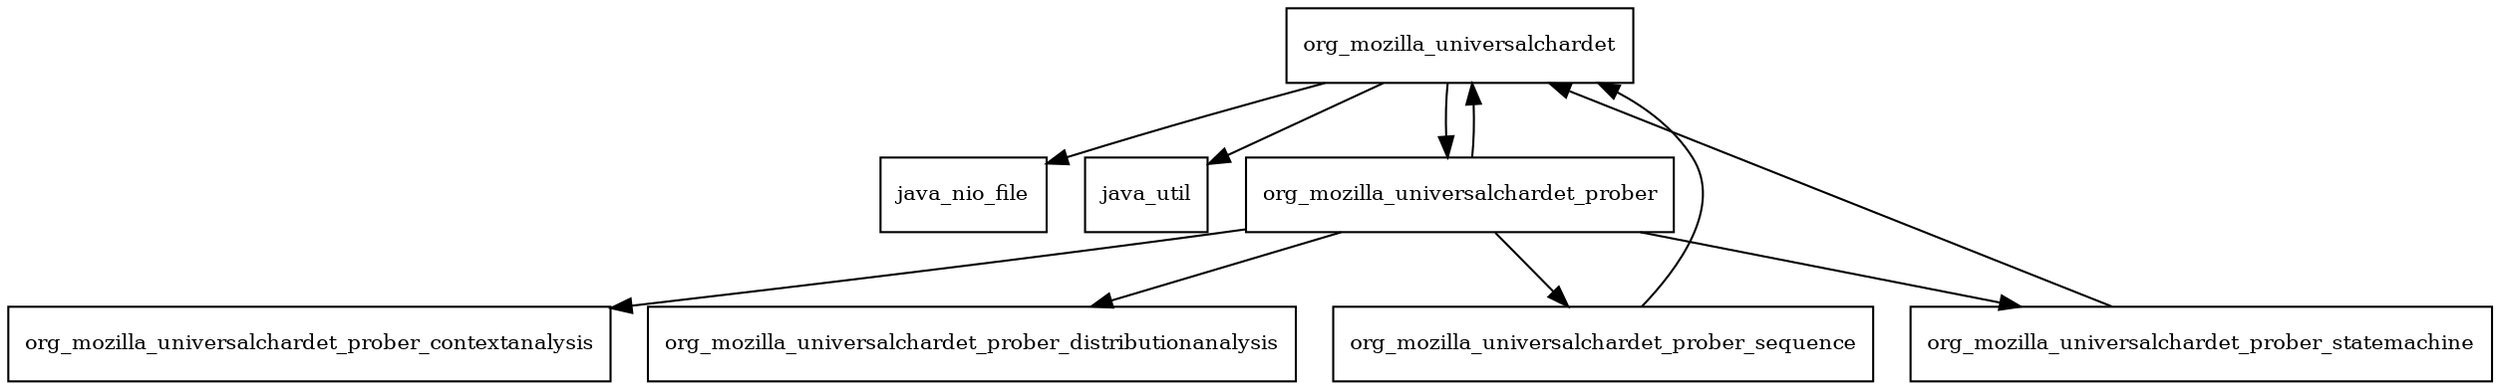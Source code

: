digraph juniversalchardet_2_3_0_package_dependencies {
  node [shape = box, fontsize=10.0];
  org_mozilla_universalchardet -> java_nio_file;
  org_mozilla_universalchardet -> java_util;
  org_mozilla_universalchardet -> org_mozilla_universalchardet_prober;
  org_mozilla_universalchardet_prober -> org_mozilla_universalchardet;
  org_mozilla_universalchardet_prober -> org_mozilla_universalchardet_prober_contextanalysis;
  org_mozilla_universalchardet_prober -> org_mozilla_universalchardet_prober_distributionanalysis;
  org_mozilla_universalchardet_prober -> org_mozilla_universalchardet_prober_sequence;
  org_mozilla_universalchardet_prober -> org_mozilla_universalchardet_prober_statemachine;
  org_mozilla_universalchardet_prober_sequence -> org_mozilla_universalchardet;
  org_mozilla_universalchardet_prober_statemachine -> org_mozilla_universalchardet;
}
